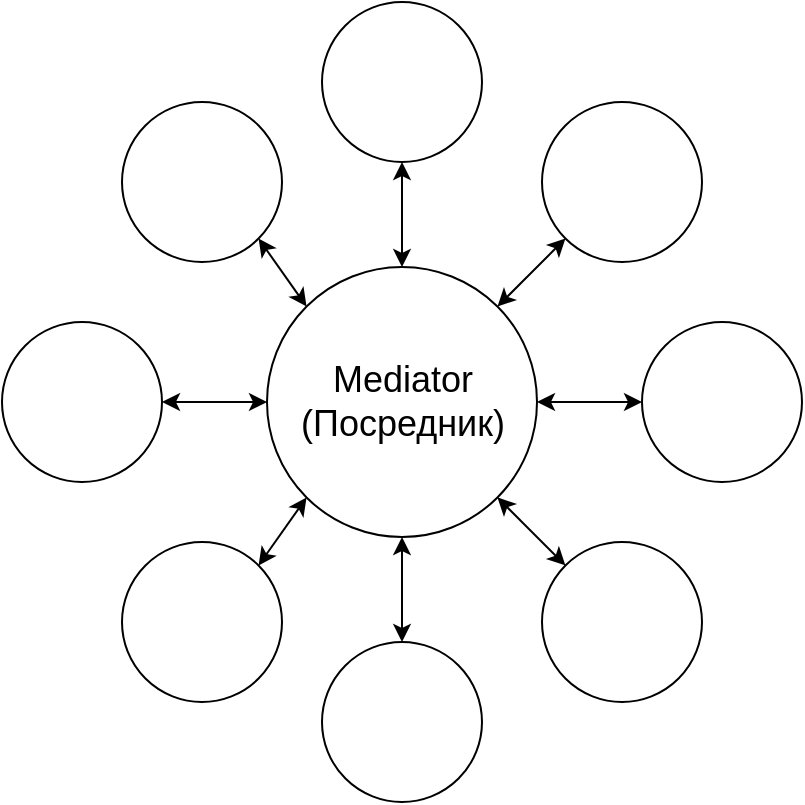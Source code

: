 <mxfile version="14.6.6" type="device"><diagram id="zqOIdeCeGYFUPhEtrcaj" name="Page-1"><mxGraphModel dx="981" dy="486" grid="1" gridSize="10" guides="1" tooltips="1" connect="1" arrows="1" fold="1" page="1" pageScale="1" pageWidth="850" pageHeight="1100" math="0" shadow="0"><root><mxCell id="0"/><mxCell id="1" parent="0"/><mxCell id="9d1fMvJ9-SzLPSsNe9uY-1" value="&lt;font style=&quot;font-size: 18px&quot;&gt;Mediator&lt;br&gt;(Посредник)&lt;/font&gt;" style="ellipse;whiteSpace=wrap;html=1;aspect=fixed;" vertex="1" parent="1"><mxGeometry x="332.5" y="172.5" width="135" height="135" as="geometry"/></mxCell><mxCell id="9d1fMvJ9-SzLPSsNe9uY-2" value="" style="ellipse;whiteSpace=wrap;html=1;aspect=fixed;" vertex="1" parent="1"><mxGeometry x="520" y="200" width="80" height="80" as="geometry"/></mxCell><mxCell id="9d1fMvJ9-SzLPSsNe9uY-4" value="" style="ellipse;whiteSpace=wrap;html=1;aspect=fixed;" vertex="1" parent="1"><mxGeometry x="360" y="40" width="80" height="80" as="geometry"/></mxCell><mxCell id="9d1fMvJ9-SzLPSsNe9uY-6" value="" style="ellipse;whiteSpace=wrap;html=1;aspect=fixed;" vertex="1" parent="1"><mxGeometry x="200" y="200" width="80" height="80" as="geometry"/></mxCell><mxCell id="9d1fMvJ9-SzLPSsNe9uY-8" value="" style="ellipse;whiteSpace=wrap;html=1;aspect=fixed;" vertex="1" parent="1"><mxGeometry x="360" y="360" width="80" height="80" as="geometry"/></mxCell><mxCell id="9d1fMvJ9-SzLPSsNe9uY-11" value="" style="ellipse;whiteSpace=wrap;html=1;aspect=fixed;" vertex="1" parent="1"><mxGeometry x="470" y="310" width="80" height="80" as="geometry"/></mxCell><mxCell id="9d1fMvJ9-SzLPSsNe9uY-13" value="" style="ellipse;whiteSpace=wrap;html=1;aspect=fixed;" vertex="1" parent="1"><mxGeometry x="470" y="90" width="80" height="80" as="geometry"/></mxCell><mxCell id="9d1fMvJ9-SzLPSsNe9uY-14" value="" style="ellipse;whiteSpace=wrap;html=1;aspect=fixed;" vertex="1" parent="1"><mxGeometry x="260" y="90" width="80" height="80" as="geometry"/></mxCell><mxCell id="9d1fMvJ9-SzLPSsNe9uY-16" value="" style="ellipse;whiteSpace=wrap;html=1;aspect=fixed;" vertex="1" parent="1"><mxGeometry x="260" y="310" width="80" height="80" as="geometry"/></mxCell><mxCell id="9d1fMvJ9-SzLPSsNe9uY-18" value="" style="endArrow=classic;startArrow=classic;html=1;entryX=0.5;entryY=1;entryDx=0;entryDy=0;exitX=0.5;exitY=0;exitDx=0;exitDy=0;" edge="1" parent="1" source="9d1fMvJ9-SzLPSsNe9uY-8" target="9d1fMvJ9-SzLPSsNe9uY-1"><mxGeometry width="50" height="50" relative="1" as="geometry"><mxPoint x="380" y="250" as="sourcePoint"/><mxPoint x="430" y="200" as="targetPoint"/></mxGeometry></mxCell><mxCell id="9d1fMvJ9-SzLPSsNe9uY-19" value="" style="endArrow=classic;startArrow=classic;html=1;entryX=1;entryY=1;entryDx=0;entryDy=0;exitX=0;exitY=0;exitDx=0;exitDy=0;" edge="1" parent="1" source="9d1fMvJ9-SzLPSsNe9uY-11" target="9d1fMvJ9-SzLPSsNe9uY-1"><mxGeometry width="50" height="50" relative="1" as="geometry"><mxPoint x="410" y="370.0" as="sourcePoint"/><mxPoint x="410" y="317.5" as="targetPoint"/></mxGeometry></mxCell><mxCell id="9d1fMvJ9-SzLPSsNe9uY-20" value="" style="endArrow=classic;startArrow=classic;html=1;entryX=1;entryY=0.5;entryDx=0;entryDy=0;exitX=0;exitY=0.5;exitDx=0;exitDy=0;" edge="1" parent="1" source="9d1fMvJ9-SzLPSsNe9uY-2" target="9d1fMvJ9-SzLPSsNe9uY-1"><mxGeometry width="50" height="50" relative="1" as="geometry"><mxPoint x="420" y="380.0" as="sourcePoint"/><mxPoint x="420" y="327.5" as="targetPoint"/></mxGeometry></mxCell><mxCell id="9d1fMvJ9-SzLPSsNe9uY-21" value="" style="endArrow=classic;startArrow=classic;html=1;entryX=0;entryY=1;entryDx=0;entryDy=0;exitX=1;exitY=0;exitDx=0;exitDy=0;" edge="1" parent="1" source="9d1fMvJ9-SzLPSsNe9uY-1" target="9d1fMvJ9-SzLPSsNe9uY-13"><mxGeometry width="50" height="50" relative="1" as="geometry"><mxPoint x="430" y="390.0" as="sourcePoint"/><mxPoint x="430" y="337.5" as="targetPoint"/></mxGeometry></mxCell><mxCell id="9d1fMvJ9-SzLPSsNe9uY-22" value="" style="endArrow=classic;startArrow=classic;html=1;entryX=0.5;entryY=1;entryDx=0;entryDy=0;exitX=0.5;exitY=0;exitDx=0;exitDy=0;" edge="1" parent="1" source="9d1fMvJ9-SzLPSsNe9uY-1" target="9d1fMvJ9-SzLPSsNe9uY-4"><mxGeometry width="50" height="50" relative="1" as="geometry"><mxPoint x="430" y="170.0" as="sourcePoint"/><mxPoint x="430" y="117.5" as="targetPoint"/></mxGeometry></mxCell><mxCell id="9d1fMvJ9-SzLPSsNe9uY-23" value="" style="endArrow=classic;startArrow=classic;html=1;entryX=1;entryY=1;entryDx=0;entryDy=0;exitX=0;exitY=0;exitDx=0;exitDy=0;" edge="1" parent="1" source="9d1fMvJ9-SzLPSsNe9uY-1" target="9d1fMvJ9-SzLPSsNe9uY-14"><mxGeometry width="50" height="50" relative="1" as="geometry"><mxPoint x="450" y="410.0" as="sourcePoint"/><mxPoint x="450" y="357.5" as="targetPoint"/></mxGeometry></mxCell><mxCell id="9d1fMvJ9-SzLPSsNe9uY-24" value="" style="endArrow=classic;startArrow=classic;html=1;entryX=1;entryY=0.5;entryDx=0;entryDy=0;exitX=0;exitY=0.5;exitDx=0;exitDy=0;" edge="1" parent="1" source="9d1fMvJ9-SzLPSsNe9uY-1" target="9d1fMvJ9-SzLPSsNe9uY-6"><mxGeometry width="50" height="50" relative="1" as="geometry"><mxPoint x="460" y="420.0" as="sourcePoint"/><mxPoint x="460" y="367.5" as="targetPoint"/></mxGeometry></mxCell><mxCell id="9d1fMvJ9-SzLPSsNe9uY-25" value="" style="endArrow=classic;startArrow=classic;html=1;entryX=1;entryY=0;entryDx=0;entryDy=0;exitX=0;exitY=1;exitDx=0;exitDy=0;" edge="1" parent="1" source="9d1fMvJ9-SzLPSsNe9uY-1" target="9d1fMvJ9-SzLPSsNe9uY-16"><mxGeometry width="50" height="50" relative="1" as="geometry"><mxPoint x="470" y="430.0" as="sourcePoint"/><mxPoint x="470" y="377.5" as="targetPoint"/></mxGeometry></mxCell></root></mxGraphModel></diagram></mxfile>